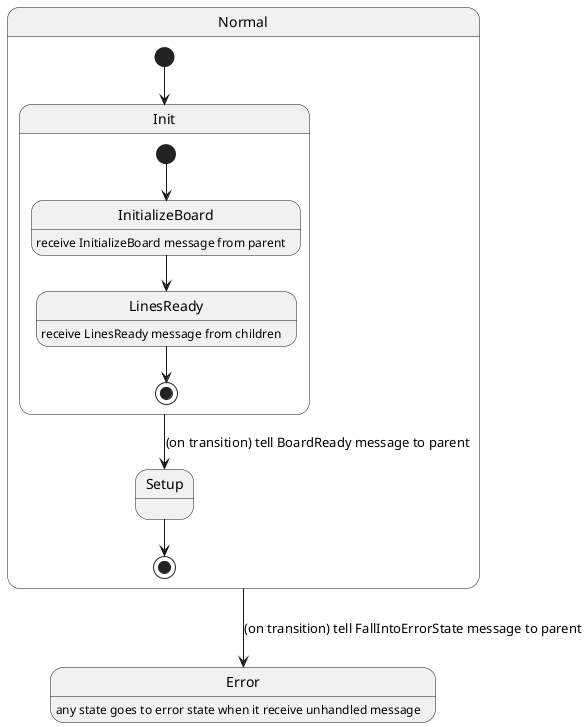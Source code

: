 @startuml

state Normal {
  [*] --> Init

  state Init {
    [*] --> InitializeBoard

    InitializeBoard: receive InitializeBoard message from parent

    InitializeBoard --> LinesReady

    LinesReady: receive LinesReady message from children

    LinesReady --> [*]
  }

  Init --> Setup : (on transition) tell BoardReady message to parent

  Setup --> [*]
}

Normal --> Error : (on transition) tell FallIntoErrorState message to parent

Error: any state goes to error state when it receive unhandled message

@enduml
